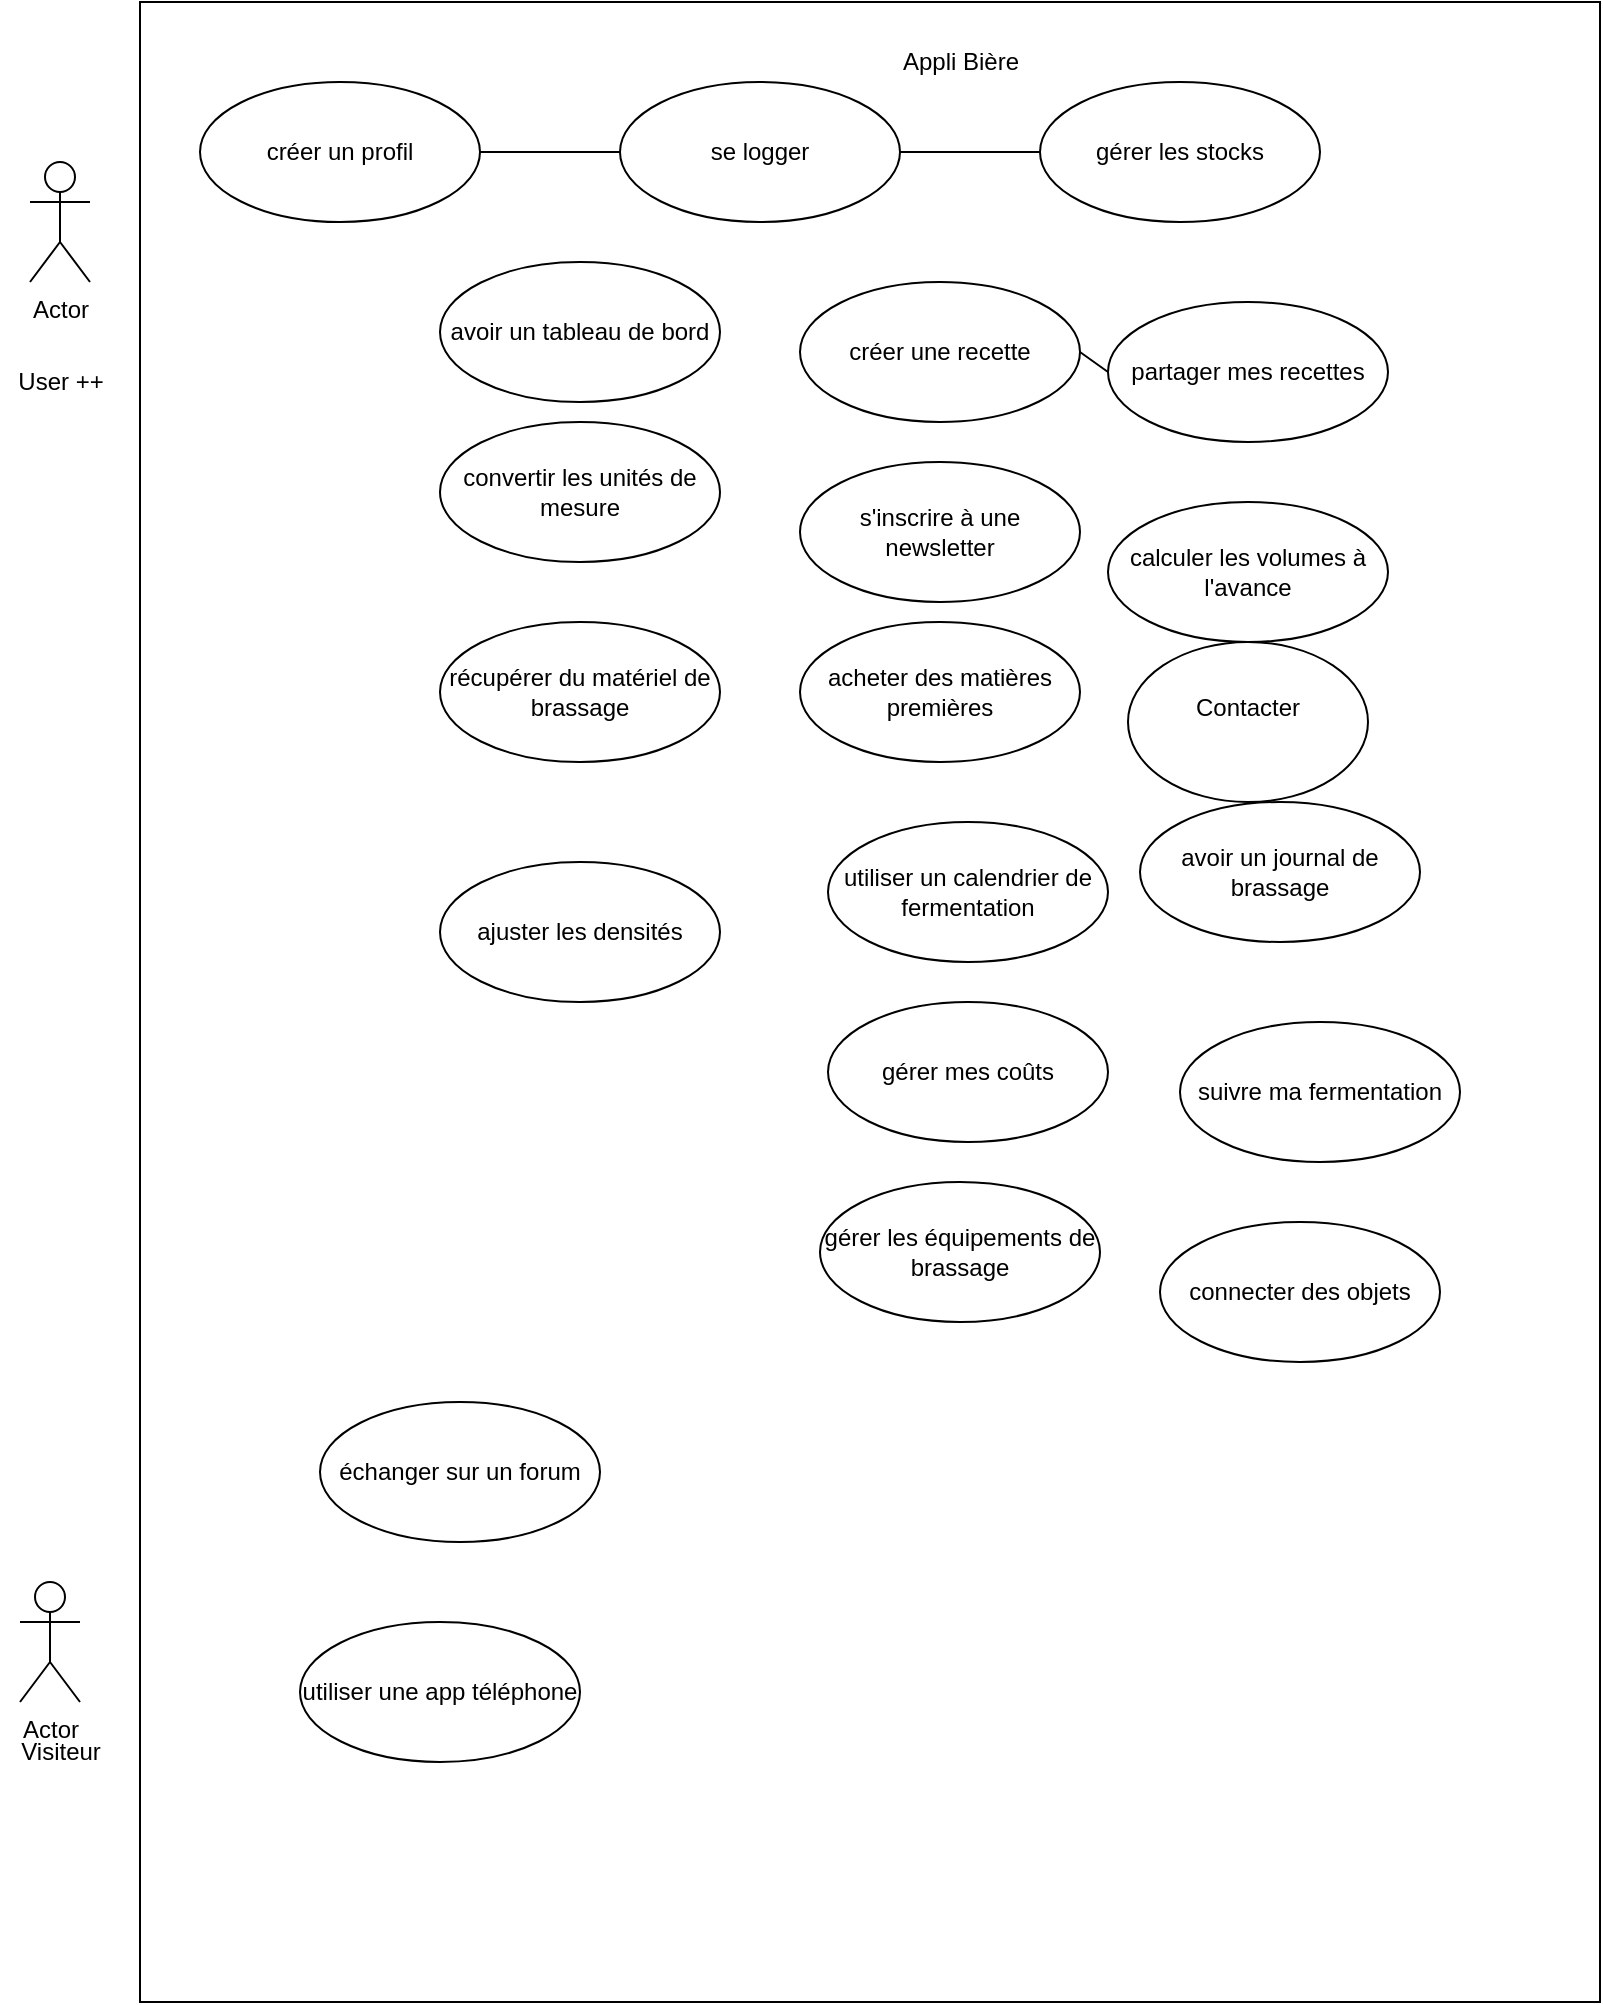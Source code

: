 <mxfile version="17.4.1" type="github">
  <diagram id="cOJvb7FUOKUHm0cvdfno" name="Page-1">
    <mxGraphModel dx="796" dy="481" grid="1" gridSize="10" guides="1" tooltips="1" connect="1" arrows="1" fold="1" page="1" pageScale="1" pageWidth="827" pageHeight="1169" math="0" shadow="0">
      <root>
        <mxCell id="0" />
        <mxCell id="1" parent="0" />
        <mxCell id="PvIwUGK9EYrTYHzzknvs-2" value="" style="whiteSpace=wrap;html=1;" parent="1" vertex="1">
          <mxGeometry x="70" y="120" width="730" height="1000" as="geometry" />
        </mxCell>
        <mxCell id="PvIwUGK9EYrTYHzzknvs-3" value="se logger" style="ellipse;whiteSpace=wrap;html=1;" parent="1" vertex="1">
          <mxGeometry x="310" y="160" width="140" height="70" as="geometry" />
        </mxCell>
        <mxCell id="PvIwUGK9EYrTYHzzknvs-4" value="gérer les stocks" style="ellipse;whiteSpace=wrap;html=1;" parent="1" vertex="1">
          <mxGeometry x="520" y="160" width="140" height="70" as="geometry" />
        </mxCell>
        <mxCell id="PvIwUGK9EYrTYHzzknvs-5" value="convertir les unités de mesure" style="ellipse;whiteSpace=wrap;html=1;" parent="1" vertex="1">
          <mxGeometry x="220" y="330" width="140" height="70" as="geometry" />
        </mxCell>
        <mxCell id="PvIwUGK9EYrTYHzzknvs-6" value="récupérer du matériel de brassage&lt;br&gt;" style="ellipse;whiteSpace=wrap;html=1;" parent="1" vertex="1">
          <mxGeometry x="220" y="430" width="140" height="70" as="geometry" />
        </mxCell>
        <mxCell id="PvIwUGK9EYrTYHzzknvs-16" value="utiliser une app téléphone" style="ellipse;whiteSpace=wrap;html=1;" parent="1" vertex="1">
          <mxGeometry x="150" y="930" width="140" height="70" as="geometry" />
        </mxCell>
        <mxCell id="PvIwUGK9EYrTYHzzknvs-17" value="créer une recette" style="ellipse;whiteSpace=wrap;html=1;" parent="1" vertex="1">
          <mxGeometry x="400" y="260" width="140" height="70" as="geometry" />
        </mxCell>
        <mxCell id="PvIwUGK9EYrTYHzzknvs-18" value="s&#39;inscrire à une newsletter" style="ellipse;whiteSpace=wrap;html=1;" parent="1" vertex="1">
          <mxGeometry x="400" y="350" width="140" height="70" as="geometry" />
        </mxCell>
        <mxCell id="PvIwUGK9EYrTYHzzknvs-19" value="" style="group" parent="1" vertex="1" connectable="0">
          <mxGeometry y="900" width="60" height="105" as="geometry" />
        </mxCell>
        <mxCell id="PvIwUGK9EYrTYHzzknvs-7" value="Actor" style="shape=umlActor;verticalLabelPosition=bottom;verticalAlign=top;html=1;" parent="PvIwUGK9EYrTYHzzknvs-19" vertex="1">
          <mxGeometry x="10" y="10" width="30" height="60" as="geometry" />
        </mxCell>
        <mxCell id="PvIwUGK9EYrTYHzzknvs-14" value="Visiteur" style="text;html=1;resizable=0;autosize=1;align=center;verticalAlign=middle;points=[];fillColor=none;strokeColor=none;rounded=0;" parent="PvIwUGK9EYrTYHzzknvs-19" vertex="1">
          <mxGeometry y="85" width="60" height="20" as="geometry" />
        </mxCell>
        <mxCell id="PvIwUGK9EYrTYHzzknvs-20" value="échanger sur un forum&lt;br&gt;" style="ellipse;whiteSpace=wrap;html=1;" parent="1" vertex="1">
          <mxGeometry x="160" y="820" width="140" height="70" as="geometry" />
        </mxCell>
        <mxCell id="PvIwUGK9EYrTYHzzknvs-21" value="utiliser un calendrier de fermentation" style="ellipse;whiteSpace=wrap;html=1;" parent="1" vertex="1">
          <mxGeometry x="414" y="530" width="140" height="70" as="geometry" />
        </mxCell>
        <mxCell id="PvIwUGK9EYrTYHzzknvs-22" value="ajuster les densités" style="ellipse;whiteSpace=wrap;html=1;" parent="1" vertex="1">
          <mxGeometry x="220" y="550" width="140" height="70" as="geometry" />
        </mxCell>
        <mxCell id="PvIwUGK9EYrTYHzzknvs-23" value="partager mes recettes" style="ellipse;whiteSpace=wrap;html=1;" parent="1" vertex="1">
          <mxGeometry x="554" y="270" width="140" height="70" as="geometry" />
        </mxCell>
        <mxCell id="PvIwUGK9EYrTYHzzknvs-24" value="avoir un tableau de bord&lt;br&gt;" style="ellipse;whiteSpace=wrap;html=1;" parent="1" vertex="1">
          <mxGeometry x="220" y="250" width="140" height="70" as="geometry" />
        </mxCell>
        <mxCell id="PvIwUGK9EYrTYHzzknvs-25" value="acheter des matières premières&lt;br&gt;" style="ellipse;whiteSpace=wrap;html=1;" parent="1" vertex="1">
          <mxGeometry x="400" y="430" width="140" height="70" as="geometry" />
        </mxCell>
        <mxCell id="PvIwUGK9EYrTYHzzknvs-26" value="avoir un journal de brassage" style="ellipse;whiteSpace=wrap;html=1;" parent="1" vertex="1">
          <mxGeometry x="570" y="520" width="140" height="70" as="geometry" />
        </mxCell>
        <mxCell id="PvIwUGK9EYrTYHzzknvs-27" value="calculer les volumes à l&#39;avance" style="ellipse;whiteSpace=wrap;html=1;" parent="1" vertex="1">
          <mxGeometry x="554" y="370" width="140" height="70" as="geometry" />
        </mxCell>
        <mxCell id="PvIwUGK9EYrTYHzzknvs-28" value="créer un profil" style="ellipse;whiteSpace=wrap;html=1;" parent="1" vertex="1">
          <mxGeometry x="100" y="160" width="140" height="70" as="geometry" />
        </mxCell>
        <mxCell id="PvIwUGK9EYrTYHzzknvs-29" value="gérer mes coûts" style="ellipse;whiteSpace=wrap;html=1;" parent="1" vertex="1">
          <mxGeometry x="414" y="620" width="140" height="70" as="geometry" />
        </mxCell>
        <mxCell id="PvIwUGK9EYrTYHzzknvs-30" value="gérer les équipements de brassage&lt;br&gt;" style="ellipse;whiteSpace=wrap;html=1;" parent="1" vertex="1">
          <mxGeometry x="410" y="710" width="140" height="70" as="geometry" />
        </mxCell>
        <mxCell id="PvIwUGK9EYrTYHzzknvs-32" value="" style="group" parent="1" vertex="1" connectable="0">
          <mxGeometry y="200" width="60" height="120" as="geometry" />
        </mxCell>
        <mxCell id="Fhf7gCXzOhMztk3yr9En-1" value="Actor" style="shape=umlActor;verticalLabelPosition=bottom;verticalAlign=top;html=1;" parent="PvIwUGK9EYrTYHzzknvs-32" vertex="1">
          <mxGeometry x="15" width="30" height="60" as="geometry" />
        </mxCell>
        <mxCell id="PvIwUGK9EYrTYHzzknvs-15" value="User ++" style="text;html=1;resizable=0;autosize=1;align=center;verticalAlign=middle;points=[];fillColor=none;strokeColor=none;rounded=0;" parent="PvIwUGK9EYrTYHzzknvs-32" vertex="1">
          <mxGeometry y="100" width="60" height="20" as="geometry" />
        </mxCell>
        <mxCell id="PvIwUGK9EYrTYHzzknvs-36" value="Appli Bière&lt;br&gt;" style="text;html=1;resizable=0;autosize=1;align=center;verticalAlign=middle;points=[];fillColor=none;strokeColor=none;rounded=0;" parent="1" vertex="1">
          <mxGeometry x="445" y="140" width="70" height="20" as="geometry" />
        </mxCell>
        <mxCell id="PvIwUGK9EYrTYHzzknvs-37" value="suivre ma fermentation&lt;br&gt;" style="ellipse;whiteSpace=wrap;html=1;" parent="1" vertex="1">
          <mxGeometry x="590" y="630" width="140" height="70" as="geometry" />
        </mxCell>
        <mxCell id="PvIwUGK9EYrTYHzzknvs-38" value="connecter des objets" style="ellipse;whiteSpace=wrap;html=1;" parent="1" vertex="1">
          <mxGeometry x="580" y="730" width="140" height="70" as="geometry" />
        </mxCell>
        <mxCell id="o1YmJWhIuR2uWq00r5ow-1" value="" style="endArrow=none;html=1;rounded=0;" parent="1" source="PvIwUGK9EYrTYHzzknvs-28" target="PvIwUGK9EYrTYHzzknvs-3" edge="1">
          <mxGeometry width="50" height="50" relative="1" as="geometry">
            <mxPoint x="380" y="370" as="sourcePoint" />
            <mxPoint x="430" y="320" as="targetPoint" />
          </mxGeometry>
        </mxCell>
        <mxCell id="o1YmJWhIuR2uWq00r5ow-3" value="" style="endArrow=none;html=1;rounded=0;entryX=1;entryY=0.5;entryDx=0;entryDy=0;" parent="1" source="PvIwUGK9EYrTYHzzknvs-4" target="PvIwUGK9EYrTYHzzknvs-3" edge="1">
          <mxGeometry width="50" height="50" relative="1" as="geometry">
            <mxPoint x="380" y="370" as="sourcePoint" />
            <mxPoint x="430" y="320" as="targetPoint" />
          </mxGeometry>
        </mxCell>
        <mxCell id="o1YmJWhIuR2uWq00r5ow-4" value="" style="endArrow=none;html=1;rounded=0;exitX=0;exitY=0.5;exitDx=0;exitDy=0;entryX=1;entryY=0.5;entryDx=0;entryDy=0;" parent="1" source="PvIwUGK9EYrTYHzzknvs-23" target="PvIwUGK9EYrTYHzzknvs-17" edge="1">
          <mxGeometry width="50" height="50" relative="1" as="geometry">
            <mxPoint x="380" y="370" as="sourcePoint" />
            <mxPoint x="430" y="320" as="targetPoint" />
          </mxGeometry>
        </mxCell>
        <mxCell id="dvyBGWIkImIiZZZ0chJZ-1" value="&lt;div&gt;Contacter&lt;/div&gt;&lt;div&gt;&lt;br&gt;&lt;/div&gt;" style="ellipse;whiteSpace=wrap;html=1;" vertex="1" parent="1">
          <mxGeometry x="564" y="440" width="120" height="80" as="geometry" />
        </mxCell>
      </root>
    </mxGraphModel>
  </diagram>
</mxfile>
